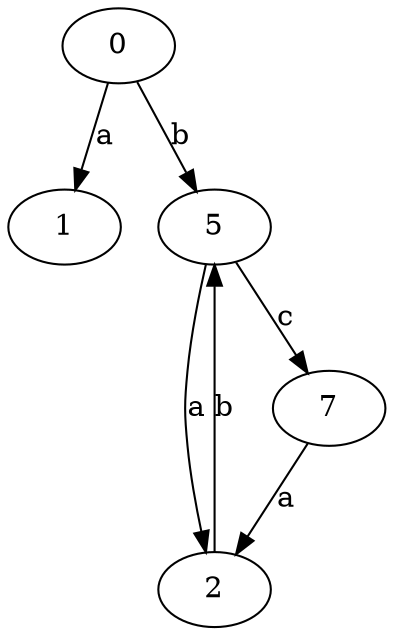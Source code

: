 strict digraph  {
0;
1;
2;
5;
7;
0 -> 1  [label=a];
0 -> 5  [label=b];
2 -> 5  [label=b];
5 -> 2  [label=a];
5 -> 7  [label=c];
7 -> 2  [label=a];
}
